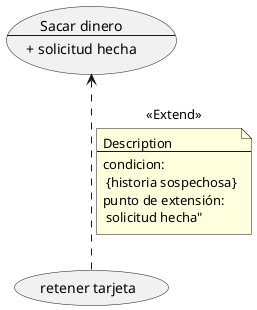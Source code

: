@startuml
' DEFINICIONES
usecase sacar as "Sacar dinero
 --
 + solicitud hecha"
 usecase "retener tarjeta" as retener

' RELACIONES
 sacar <.. retener: <<Extend>>
note on link
 Description
 --
 condicion:
  {historia sospechosa}
 punto de extensión:
  solicitud hecha"
end note

@enduml